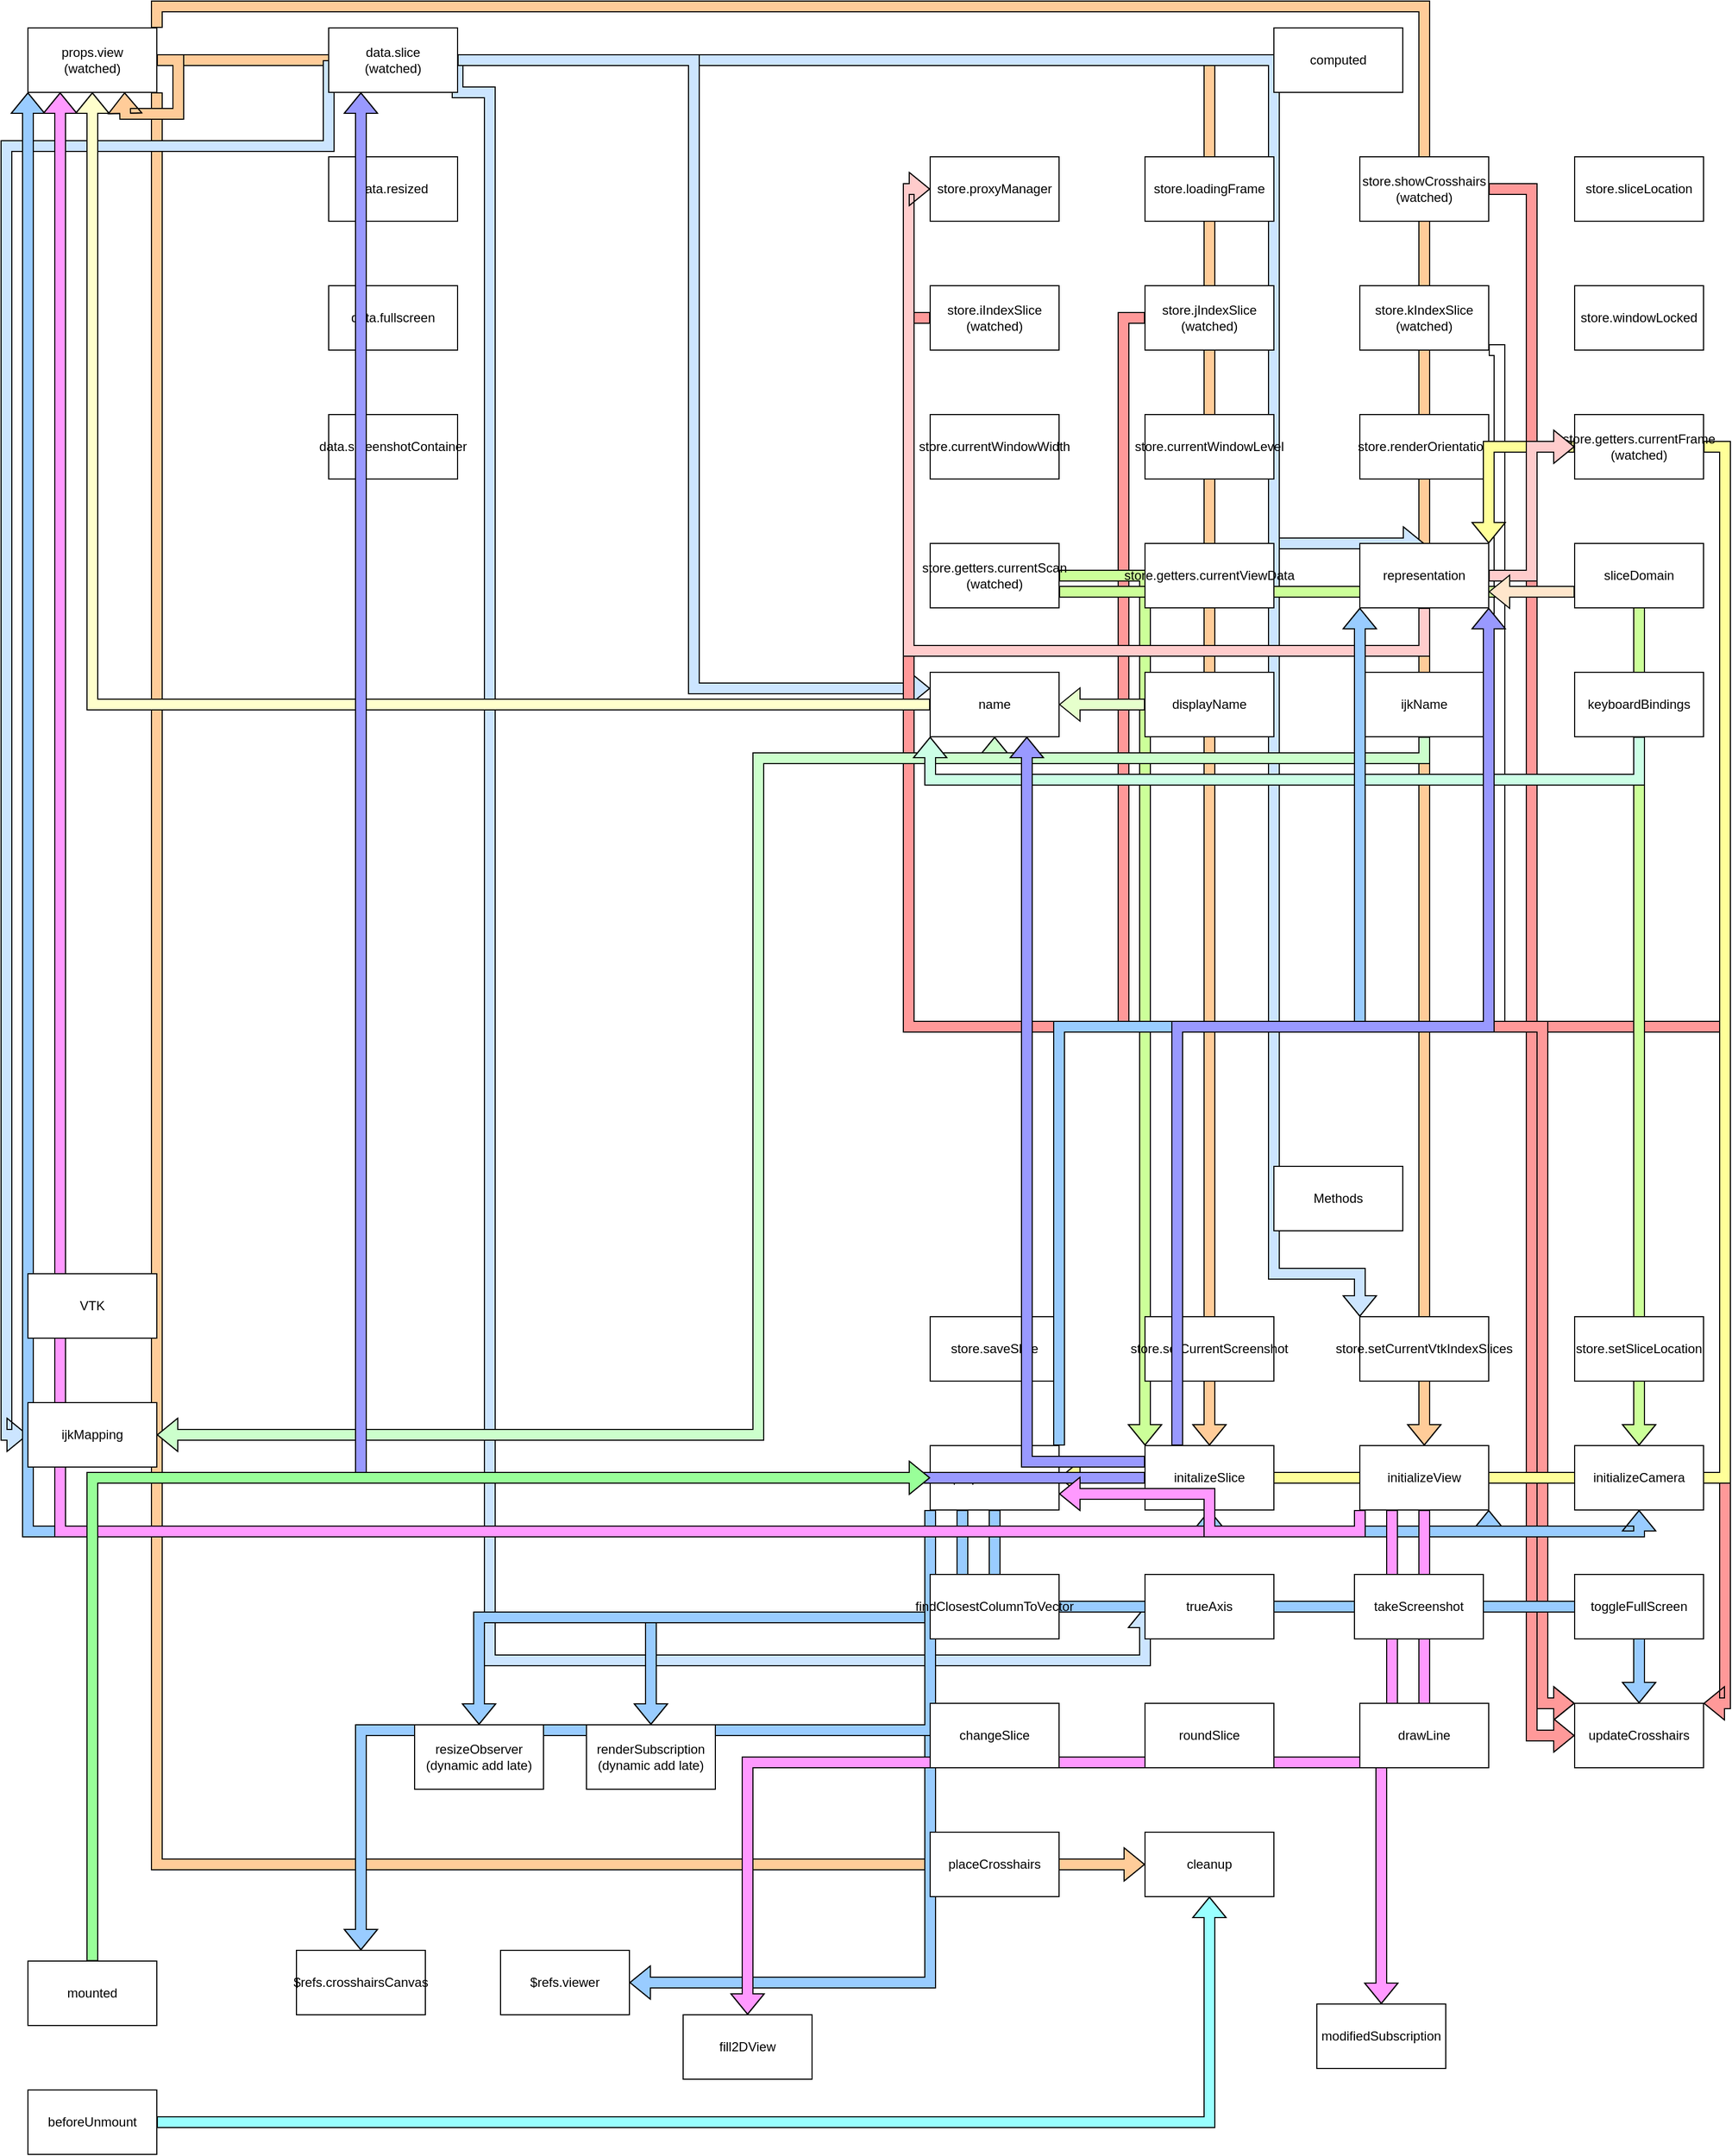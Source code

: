 <mxfile version="20.3.0" type="device"><diagram id="-N1Yr50CJQY1rVwv_Kth" name="Page-1"><mxGraphModel dx="1673" dy="1018" grid="1" gridSize="10" guides="1" tooltips="1" connect="1" arrows="1" fold="1" page="1" pageScale="1" pageWidth="850" pageHeight="1100" math="0" shadow="0"><root><mxCell id="0"/><mxCell id="1" parent="0"/><mxCell id="34-bVZ0MvrGK0lqQzVr5-80" style="edgeStyle=orthogonalEdgeStyle;shape=flexArrow;rounded=0;orthogonalLoop=1;jettySize=auto;html=1;exitX=1;exitY=1;exitDx=0;exitDy=0;entryX=0;entryY=0.5;entryDx=0;entryDy=0;fillColor=#FFCC99;" edge="1" parent="1" source="34-bVZ0MvrGK0lqQzVr5-1" target="34-bVZ0MvrGK0lqQzVr5-47"><mxGeometry relative="1" as="geometry"/></mxCell><mxCell id="34-bVZ0MvrGK0lqQzVr5-82" style="edgeStyle=orthogonalEdgeStyle;shape=flexArrow;rounded=0;orthogonalLoop=1;jettySize=auto;html=1;exitX=1;exitY=0.5;exitDx=0;exitDy=0;fillColor=#FFCC99;" edge="1" parent="1" source="34-bVZ0MvrGK0lqQzVr5-1" target="34-bVZ0MvrGK0lqQzVr5-35"><mxGeometry relative="1" as="geometry"/></mxCell><mxCell id="34-bVZ0MvrGK0lqQzVr5-83" style="edgeStyle=orthogonalEdgeStyle;shape=flexArrow;rounded=0;orthogonalLoop=1;jettySize=auto;html=1;exitX=1;exitY=0;exitDx=0;exitDy=0;entryX=0.5;entryY=0;entryDx=0;entryDy=0;fillColor=#FFCC99;" edge="1" parent="1" source="34-bVZ0MvrGK0lqQzVr5-1" target="34-bVZ0MvrGK0lqQzVr5-36"><mxGeometry relative="1" as="geometry"/></mxCell><mxCell id="34-bVZ0MvrGK0lqQzVr5-1" value="props.view&lt;br&gt;(watched)" style="rounded=0;whiteSpace=wrap;html=1;" vertex="1" parent="1"><mxGeometry x="40" y="40" width="120" height="60" as="geometry"/></mxCell><mxCell id="34-bVZ0MvrGK0lqQzVr5-68" style="edgeStyle=orthogonalEdgeStyle;shape=flexArrow;rounded=0;orthogonalLoop=1;jettySize=auto;html=1;exitX=1;exitY=0.5;exitDx=0;exitDy=0;entryX=0.5;entryY=0;entryDx=0;entryDy=0;fillColor=#CCE5FF;" edge="1" parent="1" source="34-bVZ0MvrGK0lqQzVr5-3" target="34-bVZ0MvrGK0lqQzVr5-22"><mxGeometry relative="1" as="geometry"><Array as="points"><mxPoint x="1200" y="70"/><mxPoint x="1200" y="520"/></Array></mxGeometry></mxCell><mxCell id="34-bVZ0MvrGK0lqQzVr5-69" style="edgeStyle=orthogonalEdgeStyle;shape=flexArrow;rounded=0;orthogonalLoop=1;jettySize=auto;html=1;exitX=1;exitY=0.75;exitDx=0;exitDy=0;entryX=0;entryY=0;entryDx=0;entryDy=0;fillColor=#CCE5FF;" edge="1" parent="1" source="34-bVZ0MvrGK0lqQzVr5-3" target="34-bVZ0MvrGK0lqQzVr5-32"><mxGeometry relative="1" as="geometry"><Array as="points"><mxPoint x="440" y="70"/><mxPoint x="1200" y="70"/><mxPoint x="1200" y="1200"/><mxPoint x="1280" y="1200"/></Array></mxGeometry></mxCell><mxCell id="34-bVZ0MvrGK0lqQzVr5-74" style="edgeStyle=orthogonalEdgeStyle;shape=flexArrow;rounded=0;orthogonalLoop=1;jettySize=auto;html=1;exitX=0;exitY=0.5;exitDx=0;exitDy=0;entryX=0;entryY=0.5;entryDx=0;entryDy=0;fillColor=#CCE5FF;" edge="1" parent="1" source="34-bVZ0MvrGK0lqQzVr5-3" target="34-bVZ0MvrGK0lqQzVr5-63"><mxGeometry relative="1" as="geometry"><Array as="points"><mxPoint x="320" y="150"/><mxPoint x="20" y="150"/><mxPoint x="20" y="1350"/></Array></mxGeometry></mxCell><mxCell id="34-bVZ0MvrGK0lqQzVr5-75" style="edgeStyle=orthogonalEdgeStyle;shape=flexArrow;rounded=0;orthogonalLoop=1;jettySize=auto;html=1;exitX=1;exitY=0.5;exitDx=0;exitDy=0;entryX=0;entryY=0.5;entryDx=0;entryDy=0;fillColor=#CCE5FF;" edge="1" parent="1" source="34-bVZ0MvrGK0lqQzVr5-3" target="34-bVZ0MvrGK0lqQzVr5-39"><mxGeometry relative="1" as="geometry"><Array as="points"><mxPoint x="440" y="100"/><mxPoint x="470" y="100"/><mxPoint x="470" y="1560"/><mxPoint x="1080" y="1560"/></Array></mxGeometry></mxCell><mxCell id="34-bVZ0MvrGK0lqQzVr5-76" style="edgeStyle=orthogonalEdgeStyle;shape=flexArrow;rounded=0;orthogonalLoop=1;jettySize=auto;html=1;exitX=1;exitY=0.5;exitDx=0;exitDy=0;entryX=0;entryY=0.25;entryDx=0;entryDy=0;fillColor=#CCE5FF;" edge="1" parent="1" source="34-bVZ0MvrGK0lqQzVr5-3" target="34-bVZ0MvrGK0lqQzVr5-24"><mxGeometry relative="1" as="geometry"><Array as="points"><mxPoint x="660" y="70"/><mxPoint x="660" y="655"/></Array></mxGeometry></mxCell><mxCell id="34-bVZ0MvrGK0lqQzVr5-3" value="data.slice&lt;br&gt;(watched)" style="rounded=0;whiteSpace=wrap;html=1;" vertex="1" parent="1"><mxGeometry x="320" y="40" width="120" height="60" as="geometry"/></mxCell><mxCell id="34-bVZ0MvrGK0lqQzVr5-4" value="data.resized" style="rounded=0;whiteSpace=wrap;html=1;" vertex="1" parent="1"><mxGeometry x="320" y="160" width="120" height="60" as="geometry"/></mxCell><mxCell id="34-bVZ0MvrGK0lqQzVr5-5" value="data.fullscreen" style="rounded=0;whiteSpace=wrap;html=1;" vertex="1" parent="1"><mxGeometry x="320" y="280" width="120" height="60" as="geometry"/></mxCell><mxCell id="34-bVZ0MvrGK0lqQzVr5-6" value="data.screenshotContainer" style="rounded=0;whiteSpace=wrap;html=1;" vertex="1" parent="1"><mxGeometry x="320" y="400" width="120" height="60" as="geometry"/></mxCell><mxCell id="34-bVZ0MvrGK0lqQzVr5-7" value="computed" style="rounded=0;whiteSpace=wrap;html=1;" vertex="1" parent="1"><mxGeometry x="1200" y="40" width="120" height="60" as="geometry"/></mxCell><mxCell id="34-bVZ0MvrGK0lqQzVr5-8" value="store.proxyManager" style="rounded=0;whiteSpace=wrap;html=1;" vertex="1" parent="1"><mxGeometry x="880" y="160" width="120" height="60" as="geometry"/></mxCell><mxCell id="34-bVZ0MvrGK0lqQzVr5-9" value="store.loadingFrame" style="rounded=0;whiteSpace=wrap;html=1;" vertex="1" parent="1"><mxGeometry x="1080" y="160" width="120" height="60" as="geometry"/></mxCell><mxCell id="34-bVZ0MvrGK0lqQzVr5-88" style="edgeStyle=orthogonalEdgeStyle;shape=flexArrow;rounded=0;orthogonalLoop=1;jettySize=auto;html=1;entryX=0;entryY=0.5;entryDx=0;entryDy=0;fillColor=#FF9999;" edge="1" parent="1" source="34-bVZ0MvrGK0lqQzVr5-10" target="34-bVZ0MvrGK0lqQzVr5-45"><mxGeometry relative="1" as="geometry"/></mxCell><mxCell id="34-bVZ0MvrGK0lqQzVr5-10" value="store.showCrosshairs&lt;br&gt;(watched)" style="rounded=0;whiteSpace=wrap;html=1;" vertex="1" parent="1"><mxGeometry x="1280" y="160" width="120" height="60" as="geometry"/></mxCell><mxCell id="34-bVZ0MvrGK0lqQzVr5-11" value="store.sliceLocation" style="rounded=0;whiteSpace=wrap;html=1;" vertex="1" parent="1"><mxGeometry x="1480" y="160" width="120" height="60" as="geometry"/></mxCell><mxCell id="34-bVZ0MvrGK0lqQzVr5-77" style="edgeStyle=orthogonalEdgeStyle;shape=flexArrow;rounded=0;orthogonalLoop=1;jettySize=auto;html=1;exitX=0;exitY=0.5;exitDx=0;exitDy=0;entryX=1;entryY=0;entryDx=0;entryDy=0;fillColor=#FF9999;" edge="1" parent="1" source="34-bVZ0MvrGK0lqQzVr5-12" target="34-bVZ0MvrGK0lqQzVr5-45"><mxGeometry relative="1" as="geometry"><Array as="points"><mxPoint x="860" y="310"/><mxPoint x="860" y="970"/><mxPoint x="1620" y="970"/><mxPoint x="1620" y="1600"/></Array></mxGeometry></mxCell><mxCell id="34-bVZ0MvrGK0lqQzVr5-12" value="store.iIndexSlice&lt;br&gt;(watched)" style="rounded=0;whiteSpace=wrap;html=1;" vertex="1" parent="1"><mxGeometry x="880" y="280" width="120" height="60" as="geometry"/></mxCell><mxCell id="34-bVZ0MvrGK0lqQzVr5-78" style="edgeStyle=orthogonalEdgeStyle;shape=flexArrow;rounded=0;orthogonalLoop=1;jettySize=auto;html=1;exitX=0;exitY=0.5;exitDx=0;exitDy=0;entryX=0;entryY=0;entryDx=0;entryDy=0;fillColor=#FF9999;" edge="1" parent="1" source="34-bVZ0MvrGK0lqQzVr5-13" target="34-bVZ0MvrGK0lqQzVr5-45"><mxGeometry relative="1" as="geometry"><Array as="points"><mxPoint x="1060" y="310"/><mxPoint x="1060" y="970"/><mxPoint x="1450" y="970"/><mxPoint x="1450" y="1600"/></Array></mxGeometry></mxCell><mxCell id="34-bVZ0MvrGK0lqQzVr5-13" value="store.jIndexSlice&lt;br&gt;(watched)" style="rounded=0;whiteSpace=wrap;html=1;" vertex="1" parent="1"><mxGeometry x="1080" y="280" width="120" height="60" as="geometry"/></mxCell><mxCell id="34-bVZ0MvrGK0lqQzVr5-79" style="edgeStyle=orthogonalEdgeStyle;shape=flexArrow;rounded=0;orthogonalLoop=1;jettySize=auto;html=1;exitX=1;exitY=1;exitDx=0;exitDy=0;entryX=0;entryY=0;entryDx=0;entryDy=0;fillColor=none;entryPerimeter=0;" edge="1" parent="1" source="34-bVZ0MvrGK0lqQzVr5-14" target="34-bVZ0MvrGK0lqQzVr5-45"><mxGeometry relative="1" as="geometry"><Array as="points"><mxPoint x="1410" y="340"/><mxPoint x="1410" y="970"/><mxPoint x="1450" y="970"/><mxPoint x="1450" y="1600"/></Array></mxGeometry></mxCell><mxCell id="34-bVZ0MvrGK0lqQzVr5-14" value="store.kIndexSlice&lt;br&gt;(watched)" style="rounded=0;whiteSpace=wrap;html=1;" vertex="1" parent="1"><mxGeometry x="1280" y="280" width="120" height="60" as="geometry"/></mxCell><mxCell id="34-bVZ0MvrGK0lqQzVr5-15" value="store.windowLocked" style="rounded=0;whiteSpace=wrap;html=1;" vertex="1" parent="1"><mxGeometry x="1480" y="280" width="120" height="60" as="geometry"/></mxCell><mxCell id="34-bVZ0MvrGK0lqQzVr5-16" value="store.currentWindowWidth" style="rounded=0;whiteSpace=wrap;html=1;" vertex="1" parent="1"><mxGeometry x="880" y="400" width="120" height="60" as="geometry"/></mxCell><mxCell id="34-bVZ0MvrGK0lqQzVr5-17" value="store.currentWindowLevel" style="rounded=0;whiteSpace=wrap;html=1;" vertex="1" parent="1"><mxGeometry x="1080" y="400" width="120" height="60" as="geometry"/></mxCell><mxCell id="34-bVZ0MvrGK0lqQzVr5-18" value="store.renderOrientation" style="rounded=0;whiteSpace=wrap;html=1;" vertex="1" parent="1"><mxGeometry x="1280" y="400" width="120" height="60" as="geometry"/></mxCell><mxCell id="34-bVZ0MvrGK0lqQzVr5-84" style="edgeStyle=orthogonalEdgeStyle;shape=flexArrow;rounded=0;orthogonalLoop=1;jettySize=auto;html=1;exitX=1;exitY=0.5;exitDx=0;exitDy=0;entryX=1;entryY=0.5;entryDx=0;entryDy=0;fillColor=#FFFF99;" edge="1" parent="1" source="34-bVZ0MvrGK0lqQzVr5-19" target="34-bVZ0MvrGK0lqQzVr5-34"><mxGeometry relative="1" as="geometry"/></mxCell><mxCell id="34-bVZ0MvrGK0lqQzVr5-85" style="edgeStyle=orthogonalEdgeStyle;shape=flexArrow;rounded=0;orthogonalLoop=1;jettySize=auto;html=1;entryX=1;entryY=0;entryDx=0;entryDy=0;fillColor=#FFFF99;" edge="1" parent="1" source="34-bVZ0MvrGK0lqQzVr5-19" target="34-bVZ0MvrGK0lqQzVr5-22"><mxGeometry relative="1" as="geometry"/></mxCell><mxCell id="34-bVZ0MvrGK0lqQzVr5-19" value="store.getters.currentFrame&lt;br&gt;(watched)" style="rounded=0;whiteSpace=wrap;html=1;" vertex="1" parent="1"><mxGeometry x="1480" y="400" width="120" height="60" as="geometry"/></mxCell><mxCell id="34-bVZ0MvrGK0lqQzVr5-86" style="edgeStyle=orthogonalEdgeStyle;shape=flexArrow;rounded=0;orthogonalLoop=1;jettySize=auto;html=1;entryX=0;entryY=0;entryDx=0;entryDy=0;fillColor=#CCFF99;" edge="1" parent="1" source="34-bVZ0MvrGK0lqQzVr5-20" target="34-bVZ0MvrGK0lqQzVr5-35"><mxGeometry relative="1" as="geometry"/></mxCell><mxCell id="34-bVZ0MvrGK0lqQzVr5-87" style="edgeStyle=orthogonalEdgeStyle;shape=flexArrow;rounded=0;orthogonalLoop=1;jettySize=auto;html=1;exitX=1;exitY=0.75;exitDx=0;exitDy=0;fillColor=#CCFF99;" edge="1" parent="1" source="34-bVZ0MvrGK0lqQzVr5-20" target="34-bVZ0MvrGK0lqQzVr5-37"><mxGeometry relative="1" as="geometry"/></mxCell><mxCell id="34-bVZ0MvrGK0lqQzVr5-20" value="store.getters.currentScan&lt;br&gt;(watched)" style="rounded=0;whiteSpace=wrap;html=1;" vertex="1" parent="1"><mxGeometry x="880" y="520" width="120" height="60" as="geometry"/></mxCell><mxCell id="34-bVZ0MvrGK0lqQzVr5-21" value="store.getters.currentViewData" style="rounded=0;whiteSpace=wrap;html=1;" vertex="1" parent="1"><mxGeometry x="1080" y="520" width="120" height="60" as="geometry"/></mxCell><mxCell id="34-bVZ0MvrGK0lqQzVr5-53" style="edgeStyle=orthogonalEdgeStyle;shape=flexArrow;rounded=0;orthogonalLoop=1;jettySize=auto;html=1;entryX=0;entryY=0.5;entryDx=0;entryDy=0;labelBackgroundColor=default;strokeColor=default;fontFamily=Helvetica;fontSize=11;fontColor=default;endArrow=classic;fillColor=#FFCCCC;" edge="1" parent="1" source="34-bVZ0MvrGK0lqQzVr5-22" target="34-bVZ0MvrGK0lqQzVr5-19"><mxGeometry relative="1" as="geometry"/></mxCell><mxCell id="34-bVZ0MvrGK0lqQzVr5-54" style="edgeStyle=orthogonalEdgeStyle;shape=flexArrow;rounded=0;orthogonalLoop=1;jettySize=auto;html=1;labelBackgroundColor=default;strokeColor=default;fontFamily=Helvetica;fontSize=11;fontColor=default;endArrow=classic;fillColor=#FFCCCC;" edge="1" parent="1" source="34-bVZ0MvrGK0lqQzVr5-22" target="34-bVZ0MvrGK0lqQzVr5-8"><mxGeometry relative="1" as="geometry"><Array as="points"><mxPoint x="1340" y="620"/><mxPoint x="860" y="620"/><mxPoint x="860" y="190"/></Array></mxGeometry></mxCell><mxCell id="34-bVZ0MvrGK0lqQzVr5-22" value="representation" style="rounded=0;whiteSpace=wrap;html=1;" vertex="1" parent="1"><mxGeometry x="1280" y="520" width="120" height="60" as="geometry"/></mxCell><mxCell id="34-bVZ0MvrGK0lqQzVr5-58" style="edgeStyle=orthogonalEdgeStyle;shape=flexArrow;rounded=0;orthogonalLoop=1;jettySize=auto;html=1;exitX=0;exitY=0.75;exitDx=0;exitDy=0;entryX=1;entryY=0.75;entryDx=0;entryDy=0;fillColor=#FFE6CC;" edge="1" parent="1" source="34-bVZ0MvrGK0lqQzVr5-23" target="34-bVZ0MvrGK0lqQzVr5-22"><mxGeometry relative="1" as="geometry"/></mxCell><mxCell id="34-bVZ0MvrGK0lqQzVr5-23" value="sliceDomain" style="rounded=0;whiteSpace=wrap;html=1;" vertex="1" parent="1"><mxGeometry x="1480" y="520" width="120" height="60" as="geometry"/></mxCell><mxCell id="34-bVZ0MvrGK0lqQzVr5-60" style="edgeStyle=orthogonalEdgeStyle;shape=flexArrow;rounded=0;orthogonalLoop=1;jettySize=auto;html=1;exitX=0;exitY=0.5;exitDx=0;exitDy=0;entryX=0.5;entryY=1;entryDx=0;entryDy=0;fillColor=#FFFFCC;" edge="1" parent="1" source="34-bVZ0MvrGK0lqQzVr5-24" target="34-bVZ0MvrGK0lqQzVr5-1"><mxGeometry relative="1" as="geometry"/></mxCell><mxCell id="34-bVZ0MvrGK0lqQzVr5-24" value="name" style="rounded=0;whiteSpace=wrap;html=1;" vertex="1" parent="1"><mxGeometry x="880" y="640" width="120" height="60" as="geometry"/></mxCell><mxCell id="34-bVZ0MvrGK0lqQzVr5-61" style="edgeStyle=orthogonalEdgeStyle;shape=flexArrow;rounded=0;orthogonalLoop=1;jettySize=auto;html=1;exitX=0;exitY=0.5;exitDx=0;exitDy=0;entryX=1;entryY=0.5;entryDx=0;entryDy=0;fillColor=#E6FFCC;" edge="1" parent="1" source="34-bVZ0MvrGK0lqQzVr5-25" target="34-bVZ0MvrGK0lqQzVr5-24"><mxGeometry relative="1" as="geometry"/></mxCell><mxCell id="34-bVZ0MvrGK0lqQzVr5-25" value="displayName" style="rounded=0;whiteSpace=wrap;html=1;" vertex="1" parent="1"><mxGeometry x="1080" y="640" width="120" height="60" as="geometry"/></mxCell><mxCell id="34-bVZ0MvrGK0lqQzVr5-65" style="edgeStyle=orthogonalEdgeStyle;shape=flexArrow;rounded=0;orthogonalLoop=1;jettySize=auto;html=1;exitX=0.5;exitY=1;exitDx=0;exitDy=0;entryX=0.5;entryY=1;entryDx=0;entryDy=0;fillColor=#CCFFCC;" edge="1" parent="1" source="34-bVZ0MvrGK0lqQzVr5-26" target="34-bVZ0MvrGK0lqQzVr5-24"><mxGeometry relative="1" as="geometry"/></mxCell><mxCell id="34-bVZ0MvrGK0lqQzVr5-66" style="edgeStyle=orthogonalEdgeStyle;shape=flexArrow;rounded=0;orthogonalLoop=1;jettySize=auto;html=1;entryX=1;entryY=0.5;entryDx=0;entryDy=0;fillColor=#CCFFCC;" edge="1" parent="1" source="34-bVZ0MvrGK0lqQzVr5-26" target="34-bVZ0MvrGK0lqQzVr5-63"><mxGeometry relative="1" as="geometry"><Array as="points"><mxPoint x="1340" y="720"/><mxPoint x="720" y="720"/><mxPoint x="720" y="1350"/></Array></mxGeometry></mxCell><mxCell id="34-bVZ0MvrGK0lqQzVr5-26" value="ijkName" style="rounded=0;whiteSpace=wrap;html=1;" vertex="1" parent="1"><mxGeometry x="1280" y="640" width="120" height="60" as="geometry"/></mxCell><mxCell id="34-bVZ0MvrGK0lqQzVr5-67" style="edgeStyle=orthogonalEdgeStyle;shape=flexArrow;rounded=0;orthogonalLoop=1;jettySize=auto;html=1;exitX=0.5;exitY=1;exitDx=0;exitDy=0;entryX=0;entryY=1;entryDx=0;entryDy=0;fillColor=#CCFFE6;" edge="1" parent="1" source="34-bVZ0MvrGK0lqQzVr5-27" target="34-bVZ0MvrGK0lqQzVr5-24"><mxGeometry relative="1" as="geometry"><Array as="points"><mxPoint x="1540" y="740"/><mxPoint x="880" y="740"/></Array></mxGeometry></mxCell><mxCell id="34-bVZ0MvrGK0lqQzVr5-27" value="keyboardBindings" style="rounded=0;whiteSpace=wrap;html=1;" vertex="1" parent="1"><mxGeometry x="1480" y="640" width="120" height="60" as="geometry"/></mxCell><mxCell id="34-bVZ0MvrGK0lqQzVr5-29" value="Methods" style="rounded=0;whiteSpace=wrap;html=1;" vertex="1" parent="1"><mxGeometry x="1200" y="1100" width="120" height="60" as="geometry"/></mxCell><mxCell id="34-bVZ0MvrGK0lqQzVr5-30" value="store.saveSlice" style="rounded=0;whiteSpace=wrap;html=1;" vertex="1" parent="1"><mxGeometry x="880" y="1240" width="120" height="60" as="geometry"/></mxCell><mxCell id="34-bVZ0MvrGK0lqQzVr5-31" value="store.setCurrentScreenshot" style="rounded=0;whiteSpace=wrap;html=1;" vertex="1" parent="1"><mxGeometry x="1080" y="1240" width="120" height="60" as="geometry"/></mxCell><mxCell id="34-bVZ0MvrGK0lqQzVr5-32" value="store.setCurrentVtkIndexSlices" style="rounded=0;whiteSpace=wrap;html=1;" vertex="1" parent="1"><mxGeometry x="1280" y="1240" width="120" height="60" as="geometry"/></mxCell><mxCell id="34-bVZ0MvrGK0lqQzVr5-33" value="store.setSliceLocation" style="rounded=0;whiteSpace=wrap;html=1;" vertex="1" parent="1"><mxGeometry x="1480" y="1240" width="120" height="60" as="geometry"/></mxCell><mxCell id="34-bVZ0MvrGK0lqQzVr5-93" style="edgeStyle=orthogonalEdgeStyle;shape=flexArrow;rounded=0;orthogonalLoop=1;jettySize=auto;html=1;exitX=0.5;exitY=1;exitDx=0;exitDy=0;entryX=1;entryY=1;entryDx=0;entryDy=0;fillColor=#99CCFF;" edge="1" parent="1" source="34-bVZ0MvrGK0lqQzVr5-34" target="34-bVZ0MvrGK0lqQzVr5-36"><mxGeometry relative="1" as="geometry"/></mxCell><mxCell id="34-bVZ0MvrGK0lqQzVr5-94" style="edgeStyle=orthogonalEdgeStyle;shape=flexArrow;rounded=0;orthogonalLoop=1;jettySize=auto;html=1;exitX=0.5;exitY=1;exitDx=0;exitDy=0;entryX=0.5;entryY=1;entryDx=0;entryDy=0;fillColor=#99CCFF;" edge="1" parent="1" source="34-bVZ0MvrGK0lqQzVr5-34" target="34-bVZ0MvrGK0lqQzVr5-35"><mxGeometry relative="1" as="geometry"/></mxCell><mxCell id="34-bVZ0MvrGK0lqQzVr5-95" style="edgeStyle=orthogonalEdgeStyle;shape=flexArrow;rounded=0;orthogonalLoop=1;jettySize=auto;html=1;exitX=0.5;exitY=1;exitDx=0;exitDy=0;entryX=0.5;entryY=1;entryDx=0;entryDy=0;fillColor=#99CCFF;" edge="1" parent="1" source="34-bVZ0MvrGK0lqQzVr5-34" target="34-bVZ0MvrGK0lqQzVr5-37"><mxGeometry relative="1" as="geometry"/></mxCell><mxCell id="34-bVZ0MvrGK0lqQzVr5-96" style="edgeStyle=orthogonalEdgeStyle;shape=flexArrow;rounded=0;orthogonalLoop=1;jettySize=auto;html=1;exitX=0.5;exitY=1;exitDx=0;exitDy=0;entryX=0.5;entryY=0;entryDx=0;entryDy=0;fillColor=#99CCFF;" edge="1" parent="1" source="34-bVZ0MvrGK0lqQzVr5-34" target="34-bVZ0MvrGK0lqQzVr5-45"><mxGeometry relative="1" as="geometry"/></mxCell><mxCell id="34-bVZ0MvrGK0lqQzVr5-98" style="edgeStyle=orthogonalEdgeStyle;shape=flexArrow;rounded=0;orthogonalLoop=1;jettySize=auto;html=1;exitX=0.25;exitY=1;exitDx=0;exitDy=0;entryX=0.5;entryY=0;entryDx=0;entryDy=0;fillColor=#99CCFF;" edge="1" parent="1" source="34-bVZ0MvrGK0lqQzVr5-34" target="34-bVZ0MvrGK0lqQzVr5-97"><mxGeometry relative="1" as="geometry"/></mxCell><mxCell id="34-bVZ0MvrGK0lqQzVr5-99" style="edgeStyle=orthogonalEdgeStyle;shape=flexArrow;rounded=0;orthogonalLoop=1;jettySize=auto;html=1;exitX=0;exitY=1;exitDx=0;exitDy=0;entryX=0;entryY=1;entryDx=0;entryDy=0;fillColor=#99CCFF;" edge="1" parent="1" source="34-bVZ0MvrGK0lqQzVr5-34" target="34-bVZ0MvrGK0lqQzVr5-1"><mxGeometry relative="1" as="geometry"/></mxCell><mxCell id="34-bVZ0MvrGK0lqQzVr5-101" style="edgeStyle=orthogonalEdgeStyle;shape=flexArrow;rounded=0;orthogonalLoop=1;jettySize=auto;html=1;exitX=0;exitY=1;exitDx=0;exitDy=0;entryX=0.5;entryY=0;entryDx=0;entryDy=0;fillColor=#99CCFF;" edge="1" parent="1" source="34-bVZ0MvrGK0lqQzVr5-34" target="34-bVZ0MvrGK0lqQzVr5-100"><mxGeometry relative="1" as="geometry"/></mxCell><mxCell id="34-bVZ0MvrGK0lqQzVr5-103" style="edgeStyle=orthogonalEdgeStyle;shape=flexArrow;rounded=0;orthogonalLoop=1;jettySize=auto;html=1;exitX=0;exitY=1;exitDx=0;exitDy=0;entryX=1;entryY=0.5;entryDx=0;entryDy=0;fillColor=#99CCFF;" edge="1" parent="1" source="34-bVZ0MvrGK0lqQzVr5-34" target="34-bVZ0MvrGK0lqQzVr5-102"><mxGeometry relative="1" as="geometry"/></mxCell><mxCell id="34-bVZ0MvrGK0lqQzVr5-105" style="edgeStyle=orthogonalEdgeStyle;shape=flexArrow;rounded=0;orthogonalLoop=1;jettySize=auto;html=1;exitX=0;exitY=1;exitDx=0;exitDy=0;fillColor=#99CCFF;" edge="1" parent="1" source="34-bVZ0MvrGK0lqQzVr5-34" target="34-bVZ0MvrGK0lqQzVr5-104"><mxGeometry relative="1" as="geometry"/></mxCell><mxCell id="34-bVZ0MvrGK0lqQzVr5-106" style="edgeStyle=orthogonalEdgeStyle;shape=flexArrow;rounded=0;orthogonalLoop=1;jettySize=auto;html=1;exitX=1;exitY=0;exitDx=0;exitDy=0;entryX=0;entryY=1;entryDx=0;entryDy=0;fillColor=#99CCFF;" edge="1" parent="1" source="34-bVZ0MvrGK0lqQzVr5-34" target="34-bVZ0MvrGK0lqQzVr5-22"><mxGeometry relative="1" as="geometry"/></mxCell><mxCell id="34-bVZ0MvrGK0lqQzVr5-34" value="prepareViewer" style="rounded=0;whiteSpace=wrap;html=1;" vertex="1" parent="1"><mxGeometry x="880" y="1360" width="120" height="60" as="geometry"/></mxCell><mxCell id="34-bVZ0MvrGK0lqQzVr5-107" style="edgeStyle=orthogonalEdgeStyle;shape=flexArrow;rounded=0;orthogonalLoop=1;jettySize=auto;html=1;exitX=0;exitY=0.25;exitDx=0;exitDy=0;entryX=0.75;entryY=1;entryDx=0;entryDy=0;fillColor=#9999FF;" edge="1" parent="1" source="34-bVZ0MvrGK0lqQzVr5-35" target="34-bVZ0MvrGK0lqQzVr5-24"><mxGeometry relative="1" as="geometry"/></mxCell><mxCell id="34-bVZ0MvrGK0lqQzVr5-108" style="edgeStyle=orthogonalEdgeStyle;shape=flexArrow;rounded=0;orthogonalLoop=1;jettySize=auto;html=1;exitX=0.25;exitY=0;exitDx=0;exitDy=0;fillColor=#9999FF;" edge="1" parent="1" source="34-bVZ0MvrGK0lqQzVr5-35" target="34-bVZ0MvrGK0lqQzVr5-22"><mxGeometry relative="1" as="geometry"><Array as="points"><mxPoint x="1110" y="970"/><mxPoint x="1400" y="970"/></Array></mxGeometry></mxCell><mxCell id="34-bVZ0MvrGK0lqQzVr5-109" style="edgeStyle=orthogonalEdgeStyle;shape=flexArrow;rounded=0;orthogonalLoop=1;jettySize=auto;html=1;exitX=0;exitY=0.5;exitDx=0;exitDy=0;entryX=0.25;entryY=1;entryDx=0;entryDy=0;fillColor=#9999FF;" edge="1" parent="1" source="34-bVZ0MvrGK0lqQzVr5-35" target="34-bVZ0MvrGK0lqQzVr5-3"><mxGeometry relative="1" as="geometry"/></mxCell><mxCell id="34-bVZ0MvrGK0lqQzVr5-35" value="initalizeSlice&lt;span style=&quot;color: rgba(0, 0, 0, 0); font-family: monospace; font-size: 0px; text-align: start;&quot;&gt;%3CmxGraphModel%3E%3Croot%3E%3CmxCell%20id%3D%220%22%2F%3E%3CmxCell%20id%3D%221%22%20parent%3D%220%22%2F%3E%3CmxCell%20id%3D%222%22%20value%3D%22%22%20style%3D%22rounded%3D0%3BwhiteSpace%3Dwrap%3Bhtml%3D1%3B%22%20vertex%3D%221%22%20parent%3D%221%22%3E%3CmxGeometry%20x%3D%221000%22%20y%3D%221170%22%20width%3D%22120%22%20height%3D%2260%22%20as%3D%22geometry%22%2F%3E%3C%2FmxCell%3E%3C%2Froot%3E%3C%2FmxGraphModel%3E&lt;/span&gt;" style="rounded=0;whiteSpace=wrap;html=1;" vertex="1" parent="1"><mxGeometry x="1080" y="1360" width="120" height="60" as="geometry"/></mxCell><mxCell id="34-bVZ0MvrGK0lqQzVr5-110" style="edgeStyle=orthogonalEdgeStyle;shape=flexArrow;rounded=0;orthogonalLoop=1;jettySize=auto;html=1;exitX=0;exitY=1;exitDx=0;exitDy=0;entryX=0.25;entryY=1;entryDx=0;entryDy=0;fillColor=#FF99FF;" edge="1" parent="1" source="34-bVZ0MvrGK0lqQzVr5-36" target="34-bVZ0MvrGK0lqQzVr5-1"><mxGeometry relative="1" as="geometry"/></mxCell><mxCell id="34-bVZ0MvrGK0lqQzVr5-114" style="edgeStyle=orthogonalEdgeStyle;shape=flexArrow;rounded=0;orthogonalLoop=1;jettySize=auto;html=1;exitX=0.5;exitY=1;exitDx=0;exitDy=0;entryX=0.5;entryY=0;entryDx=0;entryDy=0;fillColor=#FF99FF;" edge="1" parent="1" source="34-bVZ0MvrGK0lqQzVr5-36" target="34-bVZ0MvrGK0lqQzVr5-111"><mxGeometry relative="1" as="geometry"/></mxCell><mxCell id="34-bVZ0MvrGK0lqQzVr5-115" style="edgeStyle=orthogonalEdgeStyle;shape=flexArrow;rounded=0;orthogonalLoop=1;jettySize=auto;html=1;exitX=0;exitY=1;exitDx=0;exitDy=0;entryX=1;entryY=0.75;entryDx=0;entryDy=0;fillColor=#FF99FF;" edge="1" parent="1" source="34-bVZ0MvrGK0lqQzVr5-36" target="34-bVZ0MvrGK0lqQzVr5-34"><mxGeometry relative="1" as="geometry"/></mxCell><mxCell id="34-bVZ0MvrGK0lqQzVr5-117" style="edgeStyle=orthogonalEdgeStyle;shape=flexArrow;rounded=0;orthogonalLoop=1;jettySize=auto;html=1;exitX=0.25;exitY=1;exitDx=0;exitDy=0;entryX=0.5;entryY=0;entryDx=0;entryDy=0;fillColor=#FF99FF;" edge="1" parent="1" source="34-bVZ0MvrGK0lqQzVr5-36" target="34-bVZ0MvrGK0lqQzVr5-116"><mxGeometry relative="1" as="geometry"/></mxCell><mxCell id="34-bVZ0MvrGK0lqQzVr5-36" value="initializeView" style="rounded=0;whiteSpace=wrap;html=1;" vertex="1" parent="1"><mxGeometry x="1280" y="1360" width="120" height="60" as="geometry"/></mxCell><mxCell id="34-bVZ0MvrGK0lqQzVr5-37" value="initializeCamera" style="rounded=0;whiteSpace=wrap;html=1;" vertex="1" parent="1"><mxGeometry x="1480" y="1360" width="120" height="60" as="geometry"/></mxCell><mxCell id="34-bVZ0MvrGK0lqQzVr5-38" value="findClosestColumnToVector" style="rounded=0;whiteSpace=wrap;html=1;" vertex="1" parent="1"><mxGeometry x="880" y="1480" width="120" height="60" as="geometry"/></mxCell><mxCell id="34-bVZ0MvrGK0lqQzVr5-39" value="trueAxis" style="rounded=0;whiteSpace=wrap;html=1;" vertex="1" parent="1"><mxGeometry x="1080" y="1480" width="120" height="60" as="geometry"/></mxCell><mxCell id="34-bVZ0MvrGK0lqQzVr5-40" value="takeScreenshot" style="rounded=0;whiteSpace=wrap;html=1;" vertex="1" parent="1"><mxGeometry x="1275" y="1480" width="120" height="60" as="geometry"/></mxCell><mxCell id="34-bVZ0MvrGK0lqQzVr5-41" value="toggleFullScreen" style="rounded=0;whiteSpace=wrap;html=1;" vertex="1" parent="1"><mxGeometry x="1480" y="1480" width="120" height="60" as="geometry"/></mxCell><mxCell id="34-bVZ0MvrGK0lqQzVr5-42" value="changeSlice" style="rounded=0;whiteSpace=wrap;html=1;" vertex="1" parent="1"><mxGeometry x="880" y="1600" width="120" height="60" as="geometry"/></mxCell><mxCell id="34-bVZ0MvrGK0lqQzVr5-43" value="roundSlice" style="rounded=0;whiteSpace=wrap;html=1;" vertex="1" parent="1"><mxGeometry x="1080" y="1600" width="120" height="60" as="geometry"/></mxCell><mxCell id="34-bVZ0MvrGK0lqQzVr5-44" value="drawLine" style="rounded=0;whiteSpace=wrap;html=1;" vertex="1" parent="1"><mxGeometry x="1280" y="1600" width="120" height="60" as="geometry"/></mxCell><mxCell id="34-bVZ0MvrGK0lqQzVr5-45" value="updateCrosshairs" style="rounded=0;whiteSpace=wrap;html=1;" vertex="1" parent="1"><mxGeometry x="1480" y="1600" width="120" height="60" as="geometry"/></mxCell><mxCell id="34-bVZ0MvrGK0lqQzVr5-46" value="placeCrosshairs" style="rounded=0;whiteSpace=wrap;html=1;" vertex="1" parent="1"><mxGeometry x="880" y="1720" width="120" height="60" as="geometry"/></mxCell><mxCell id="34-bVZ0MvrGK0lqQzVr5-47" value="cleanup" style="rounded=0;whiteSpace=wrap;html=1;" vertex="1" parent="1"><mxGeometry x="1080" y="1720" width="120" height="60" as="geometry"/></mxCell><mxCell id="34-bVZ0MvrGK0lqQzVr5-62" value="VTK" style="rounded=0;whiteSpace=wrap;html=1;" vertex="1" parent="1"><mxGeometry x="40" y="1200" width="120" height="60" as="geometry"/></mxCell><mxCell id="34-bVZ0MvrGK0lqQzVr5-63" value="ijkMapping" style="rounded=0;whiteSpace=wrap;html=1;" vertex="1" parent="1"><mxGeometry x="40" y="1320" width="120" height="60" as="geometry"/></mxCell><mxCell id="34-bVZ0MvrGK0lqQzVr5-90" style="edgeStyle=orthogonalEdgeStyle;shape=flexArrow;rounded=0;orthogonalLoop=1;jettySize=auto;html=1;exitX=0.5;exitY=0;exitDx=0;exitDy=0;entryX=0;entryY=0.5;entryDx=0;entryDy=0;fillColor=#99FF99;" edge="1" parent="1" source="34-bVZ0MvrGK0lqQzVr5-64" target="34-bVZ0MvrGK0lqQzVr5-34"><mxGeometry relative="1" as="geometry"/></mxCell><mxCell id="34-bVZ0MvrGK0lqQzVr5-64" value="mounted" style="rounded=0;whiteSpace=wrap;html=1;" vertex="1" parent="1"><mxGeometry x="40" y="1840" width="120" height="60" as="geometry"/></mxCell><mxCell id="34-bVZ0MvrGK0lqQzVr5-81" style="edgeStyle=orthogonalEdgeStyle;shape=flexArrow;rounded=0;orthogonalLoop=1;jettySize=auto;html=1;exitX=1;exitY=0.5;exitDx=0;exitDy=0;fillColor=#FFCC99;" edge="1" parent="1" source="34-bVZ0MvrGK0lqQzVr5-1"><mxGeometry relative="1" as="geometry"><mxPoint x="130" y="100" as="targetPoint"/></mxGeometry></mxCell><mxCell id="34-bVZ0MvrGK0lqQzVr5-91" style="edgeStyle=orthogonalEdgeStyle;shape=flexArrow;rounded=0;orthogonalLoop=1;jettySize=auto;html=1;exitX=1;exitY=0.5;exitDx=0;exitDy=0;entryX=0.5;entryY=1;entryDx=0;entryDy=0;fillColor=#99FFFF;" edge="1" parent="1" source="34-bVZ0MvrGK0lqQzVr5-89" target="34-bVZ0MvrGK0lqQzVr5-47"><mxGeometry relative="1" as="geometry"/></mxCell><mxCell id="34-bVZ0MvrGK0lqQzVr5-89" value="beforeUnmount" style="rounded=0;whiteSpace=wrap;html=1;" vertex="1" parent="1"><mxGeometry x="40" y="1960" width="120" height="60" as="geometry"/></mxCell><mxCell id="34-bVZ0MvrGK0lqQzVr5-97" value="renderSubscription&lt;br&gt;(dynamic add late)" style="rounded=0;whiteSpace=wrap;html=1;" vertex="1" parent="1"><mxGeometry x="560" y="1620" width="120" height="60" as="geometry"/></mxCell><mxCell id="34-bVZ0MvrGK0lqQzVr5-100" value="resizeObserver&lt;br&gt;(dynamic add late)" style="rounded=0;whiteSpace=wrap;html=1;" vertex="1" parent="1"><mxGeometry x="400" y="1620" width="120" height="60" as="geometry"/></mxCell><mxCell id="34-bVZ0MvrGK0lqQzVr5-102" value="$refs.viewer" style="rounded=0;whiteSpace=wrap;html=1;" vertex="1" parent="1"><mxGeometry x="480" y="1830" width="120" height="60" as="geometry"/></mxCell><mxCell id="34-bVZ0MvrGK0lqQzVr5-104" value="$refs.crosshairsCanvas" style="rounded=0;whiteSpace=wrap;html=1;" vertex="1" parent="1"><mxGeometry x="290" y="1830" width="120" height="60" as="geometry"/></mxCell><mxCell id="34-bVZ0MvrGK0lqQzVr5-111" value="fill2DView" style="rounded=0;whiteSpace=wrap;html=1;" vertex="1" parent="1"><mxGeometry x="650" y="1890" width="120" height="60" as="geometry"/></mxCell><mxCell id="34-bVZ0MvrGK0lqQzVr5-116" value="modifiedSubscription" style="rounded=0;whiteSpace=wrap;html=1;" vertex="1" parent="1"><mxGeometry x="1240" y="1880" width="120" height="60" as="geometry"/></mxCell></root></mxGraphModel></diagram></mxfile>